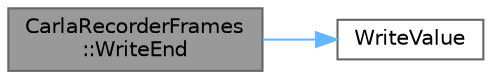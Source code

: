 digraph "CarlaRecorderFrames::WriteEnd"
{
 // INTERACTIVE_SVG=YES
 // LATEX_PDF_SIZE
  bgcolor="transparent";
  edge [fontname=Helvetica,fontsize=10,labelfontname=Helvetica,labelfontsize=10];
  node [fontname=Helvetica,fontsize=10,shape=box,height=0.2,width=0.4];
  rankdir="LR";
  Node1 [id="Node000001",label="CarlaRecorderFrames\l::WriteEnd",height=0.2,width=0.4,color="gray40", fillcolor="grey60", style="filled", fontcolor="black",tooltip=" "];
  Node1 -> Node2 [id="edge1_Node000001_Node000002",color="steelblue1",style="solid",tooltip=" "];
  Node2 [id="Node000002",label="WriteValue",height=0.2,width=0.4,color="grey40", fillcolor="white", style="filled",URL="$d6/dd1/CarlaRecorderHelpers_8h.html#ab3001b37b537aff86368f502ef8dbfa6",tooltip=" "];
}

